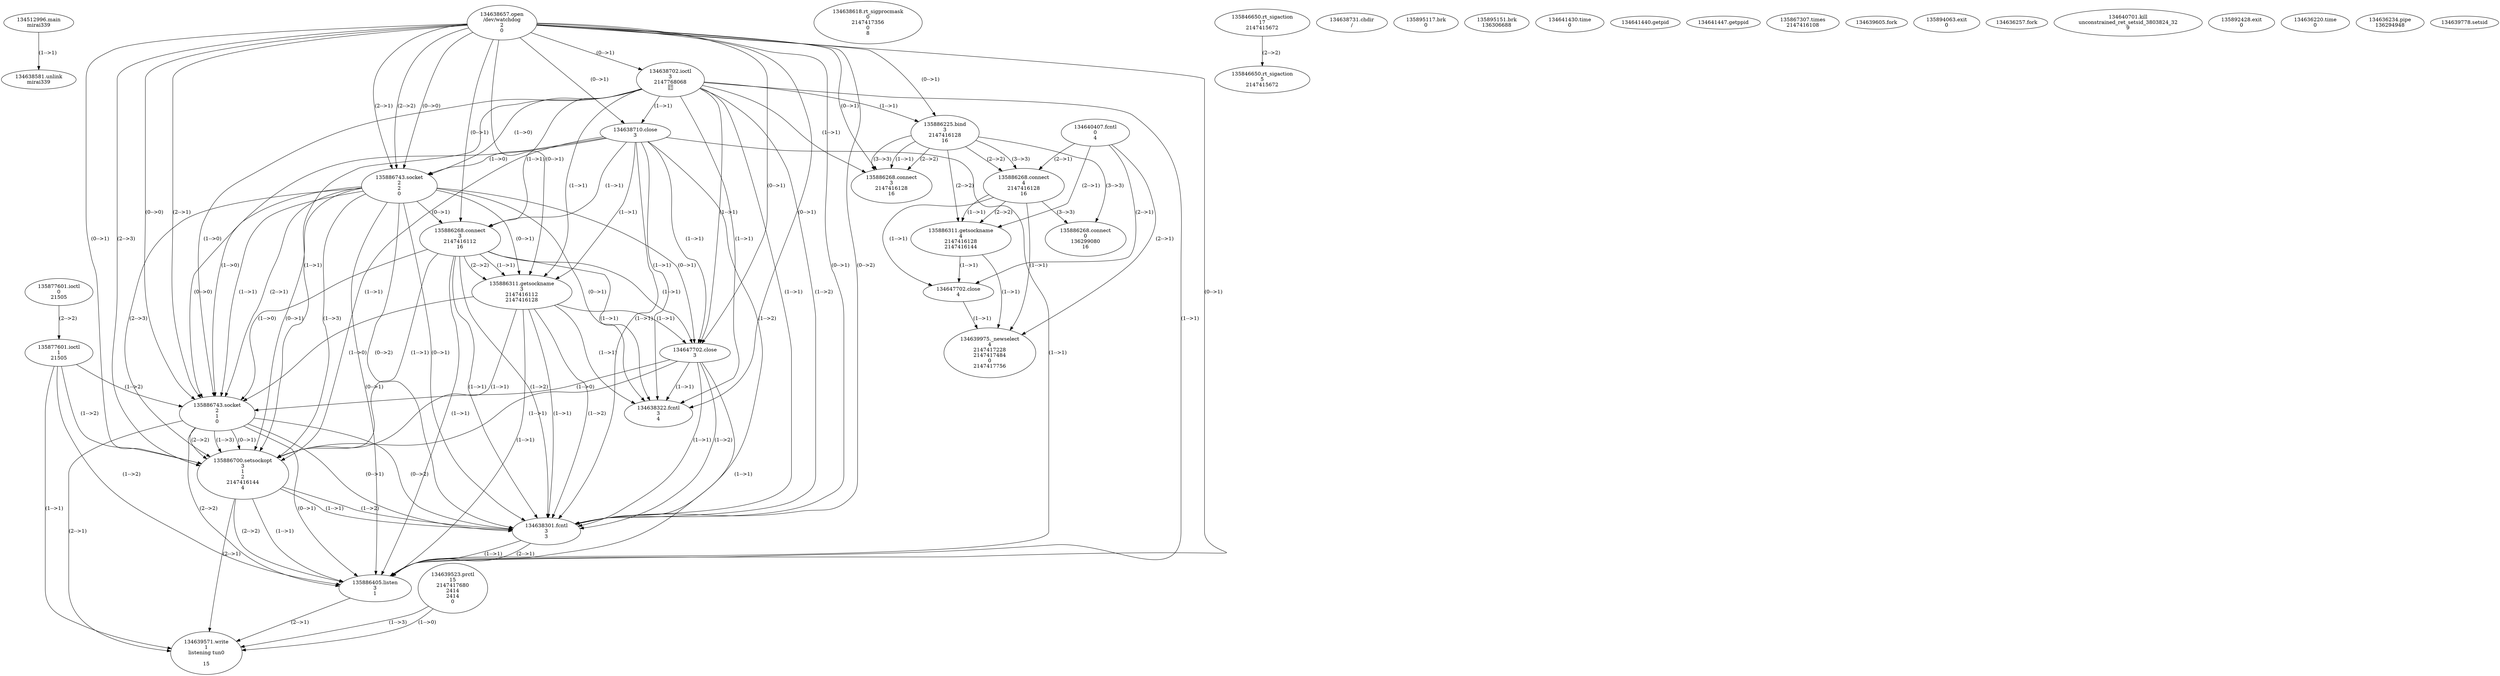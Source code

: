 // Global SCDG with merge call
digraph {
	0 [label="134512996.main
mirai339"]
	1 [label="135877601.ioctl
0
21505
"]
	2 [label="135877601.ioctl
1
21505
"]
	1 -> 2 [label="(2-->2)"]
	3 [label="134638581.unlink
mirai339"]
	0 -> 3 [label="(1-->1)"]
	4 [label="134638618.rt_sigprocmask
0
2147417356
0
8"]
	5 [label="135846650.rt_sigaction
17
2147415672"]
	6 [label="135846650.rt_sigaction
5
2147415672"]
	5 -> 6 [label="(2-->2)"]
	7 [label="134638657.open
/dev/watchdog
2
0"]
	8 [label="134638702.ioctl
3
2147768068
"]
	7 -> 8 [label="(0-->1)"]
	9 [label="134638710.close
3"]
	7 -> 9 [label="(0-->1)"]
	8 -> 9 [label="(1-->1)"]
	10 [label="134638731.chdir
/"]
	11 [label="135886743.socket
2
2
0"]
	7 -> 11 [label="(2-->1)"]
	7 -> 11 [label="(2-->2)"]
	7 -> 11 [label="(0-->0)"]
	8 -> 11 [label="(1-->0)"]
	9 -> 11 [label="(1-->0)"]
	12 [label="135886268.connect
3
2147416112
16"]
	7 -> 12 [label="(0-->1)"]
	8 -> 12 [label="(1-->1)"]
	9 -> 12 [label="(1-->1)"]
	11 -> 12 [label="(0-->1)"]
	13 [label="135886311.getsockname
3
2147416112
2147416128"]
	7 -> 13 [label="(0-->1)"]
	8 -> 13 [label="(1-->1)"]
	9 -> 13 [label="(1-->1)"]
	11 -> 13 [label="(0-->1)"]
	12 -> 13 [label="(1-->1)"]
	12 -> 13 [label="(2-->2)"]
	14 [label="134647702.close
3"]
	7 -> 14 [label="(0-->1)"]
	8 -> 14 [label="(1-->1)"]
	9 -> 14 [label="(1-->1)"]
	11 -> 14 [label="(0-->1)"]
	12 -> 14 [label="(1-->1)"]
	13 -> 14 [label="(1-->1)"]
	15 [label="135895117.brk
0"]
	16 [label="135895151.brk
136306688"]
	17 [label="135886743.socket
2
1
0"]
	7 -> 17 [label="(2-->1)"]
	11 -> 17 [label="(1-->1)"]
	11 -> 17 [label="(2-->1)"]
	2 -> 17 [label="(1-->2)"]
	7 -> 17 [label="(0-->0)"]
	8 -> 17 [label="(1-->0)"]
	9 -> 17 [label="(1-->0)"]
	11 -> 17 [label="(0-->0)"]
	12 -> 17 [label="(1-->0)"]
	13 -> 17 [label="(1-->0)"]
	14 -> 17 [label="(1-->0)"]
	18 [label="135886700.setsockopt
3
1
2
2147416144
4"]
	7 -> 18 [label="(0-->1)"]
	8 -> 18 [label="(1-->1)"]
	9 -> 18 [label="(1-->1)"]
	11 -> 18 [label="(0-->1)"]
	12 -> 18 [label="(1-->1)"]
	13 -> 18 [label="(1-->1)"]
	14 -> 18 [label="(1-->1)"]
	17 -> 18 [label="(0-->1)"]
	2 -> 18 [label="(1-->2)"]
	17 -> 18 [label="(2-->2)"]
	7 -> 18 [label="(2-->3)"]
	11 -> 18 [label="(1-->3)"]
	11 -> 18 [label="(2-->3)"]
	17 -> 18 [label="(1-->3)"]
	19 [label="134638301.fcntl
3
3"]
	7 -> 19 [label="(0-->1)"]
	8 -> 19 [label="(1-->1)"]
	9 -> 19 [label="(1-->1)"]
	11 -> 19 [label="(0-->1)"]
	12 -> 19 [label="(1-->1)"]
	13 -> 19 [label="(1-->1)"]
	14 -> 19 [label="(1-->1)"]
	17 -> 19 [label="(0-->1)"]
	18 -> 19 [label="(1-->1)"]
	7 -> 19 [label="(0-->2)"]
	8 -> 19 [label="(1-->2)"]
	9 -> 19 [label="(1-->2)"]
	11 -> 19 [label="(0-->2)"]
	12 -> 19 [label="(1-->2)"]
	13 -> 19 [label="(1-->2)"]
	14 -> 19 [label="(1-->2)"]
	17 -> 19 [label="(0-->2)"]
	18 -> 19 [label="(1-->2)"]
	20 [label="135886405.listen
3
1"]
	7 -> 20 [label="(0-->1)"]
	8 -> 20 [label="(1-->1)"]
	9 -> 20 [label="(1-->1)"]
	11 -> 20 [label="(0-->1)"]
	12 -> 20 [label="(1-->1)"]
	13 -> 20 [label="(1-->1)"]
	14 -> 20 [label="(1-->1)"]
	17 -> 20 [label="(0-->1)"]
	18 -> 20 [label="(1-->1)"]
	19 -> 20 [label="(1-->1)"]
	19 -> 20 [label="(2-->1)"]
	2 -> 20 [label="(1-->2)"]
	17 -> 20 [label="(2-->2)"]
	18 -> 20 [label="(2-->2)"]
	21 [label="134641430.time
0"]
	22 [label="134641440.getpid
"]
	23 [label="134641447.getppid
"]
	24 [label="135867307.times
2147416108"]
	25 [label="134639523.prctl
15
2147417680
2414
2414
0"]
	26 [label="134639571.write
1
listening tun0

15"]
	2 -> 26 [label="(1-->1)"]
	17 -> 26 [label="(2-->1)"]
	18 -> 26 [label="(2-->1)"]
	20 -> 26 [label="(2-->1)"]
	25 -> 26 [label="(1-->3)"]
	25 -> 26 [label="(1-->0)"]
	27 [label="134639605.fork
"]
	28 [label="135894063.exit
0"]
	29 [label="134636257.fork
"]
	30 [label="134640701.kill
unconstrained_ret_setsid_3803824_32
9"]
	31 [label="135892428.exit
0"]
	32 [label="135886225.bind
3
2147416128
16"]
	7 -> 32 [label="(0-->1)"]
	8 -> 32 [label="(1-->1)"]
	33 [label="134636220.time
0"]
	34 [label="134636234.pipe
136294948"]
	35 [label="134640407.fcntl
0
4"]
	36 [label="135886268.connect
4
2147416128
16"]
	35 -> 36 [label="(2-->1)"]
	32 -> 36 [label="(2-->2)"]
	32 -> 36 [label="(3-->3)"]
	37 [label="135886311.getsockname
4
2147416128
2147416144"]
	35 -> 37 [label="(2-->1)"]
	36 -> 37 [label="(1-->1)"]
	32 -> 37 [label="(2-->2)"]
	36 -> 37 [label="(2-->2)"]
	38 [label="134647702.close
4"]
	35 -> 38 [label="(2-->1)"]
	36 -> 38 [label="(1-->1)"]
	37 -> 38 [label="(1-->1)"]
	39 [label="135886268.connect
0
136299080
16"]
	32 -> 39 [label="(3-->3)"]
	36 -> 39 [label="(3-->3)"]
	40 [label="134639975._newselect
4
2147417228
2147417484
0
2147417756"]
	35 -> 40 [label="(2-->1)"]
	36 -> 40 [label="(1-->1)"]
	37 -> 40 [label="(1-->1)"]
	38 -> 40 [label="(1-->1)"]
	41 [label="135886268.connect
3
2147416128
16"]
	7 -> 41 [label="(0-->1)"]
	8 -> 41 [label="(1-->1)"]
	32 -> 41 [label="(1-->1)"]
	32 -> 41 [label="(2-->2)"]
	32 -> 41 [label="(3-->3)"]
	42 [label="134638322.fcntl
3
4"]
	7 -> 42 [label="(0-->1)"]
	8 -> 42 [label="(1-->1)"]
	9 -> 42 [label="(1-->1)"]
	11 -> 42 [label="(0-->1)"]
	12 -> 42 [label="(1-->1)"]
	13 -> 42 [label="(1-->1)"]
	14 -> 42 [label="(1-->1)"]
	43 [label="134639778.setsid
"]
}
